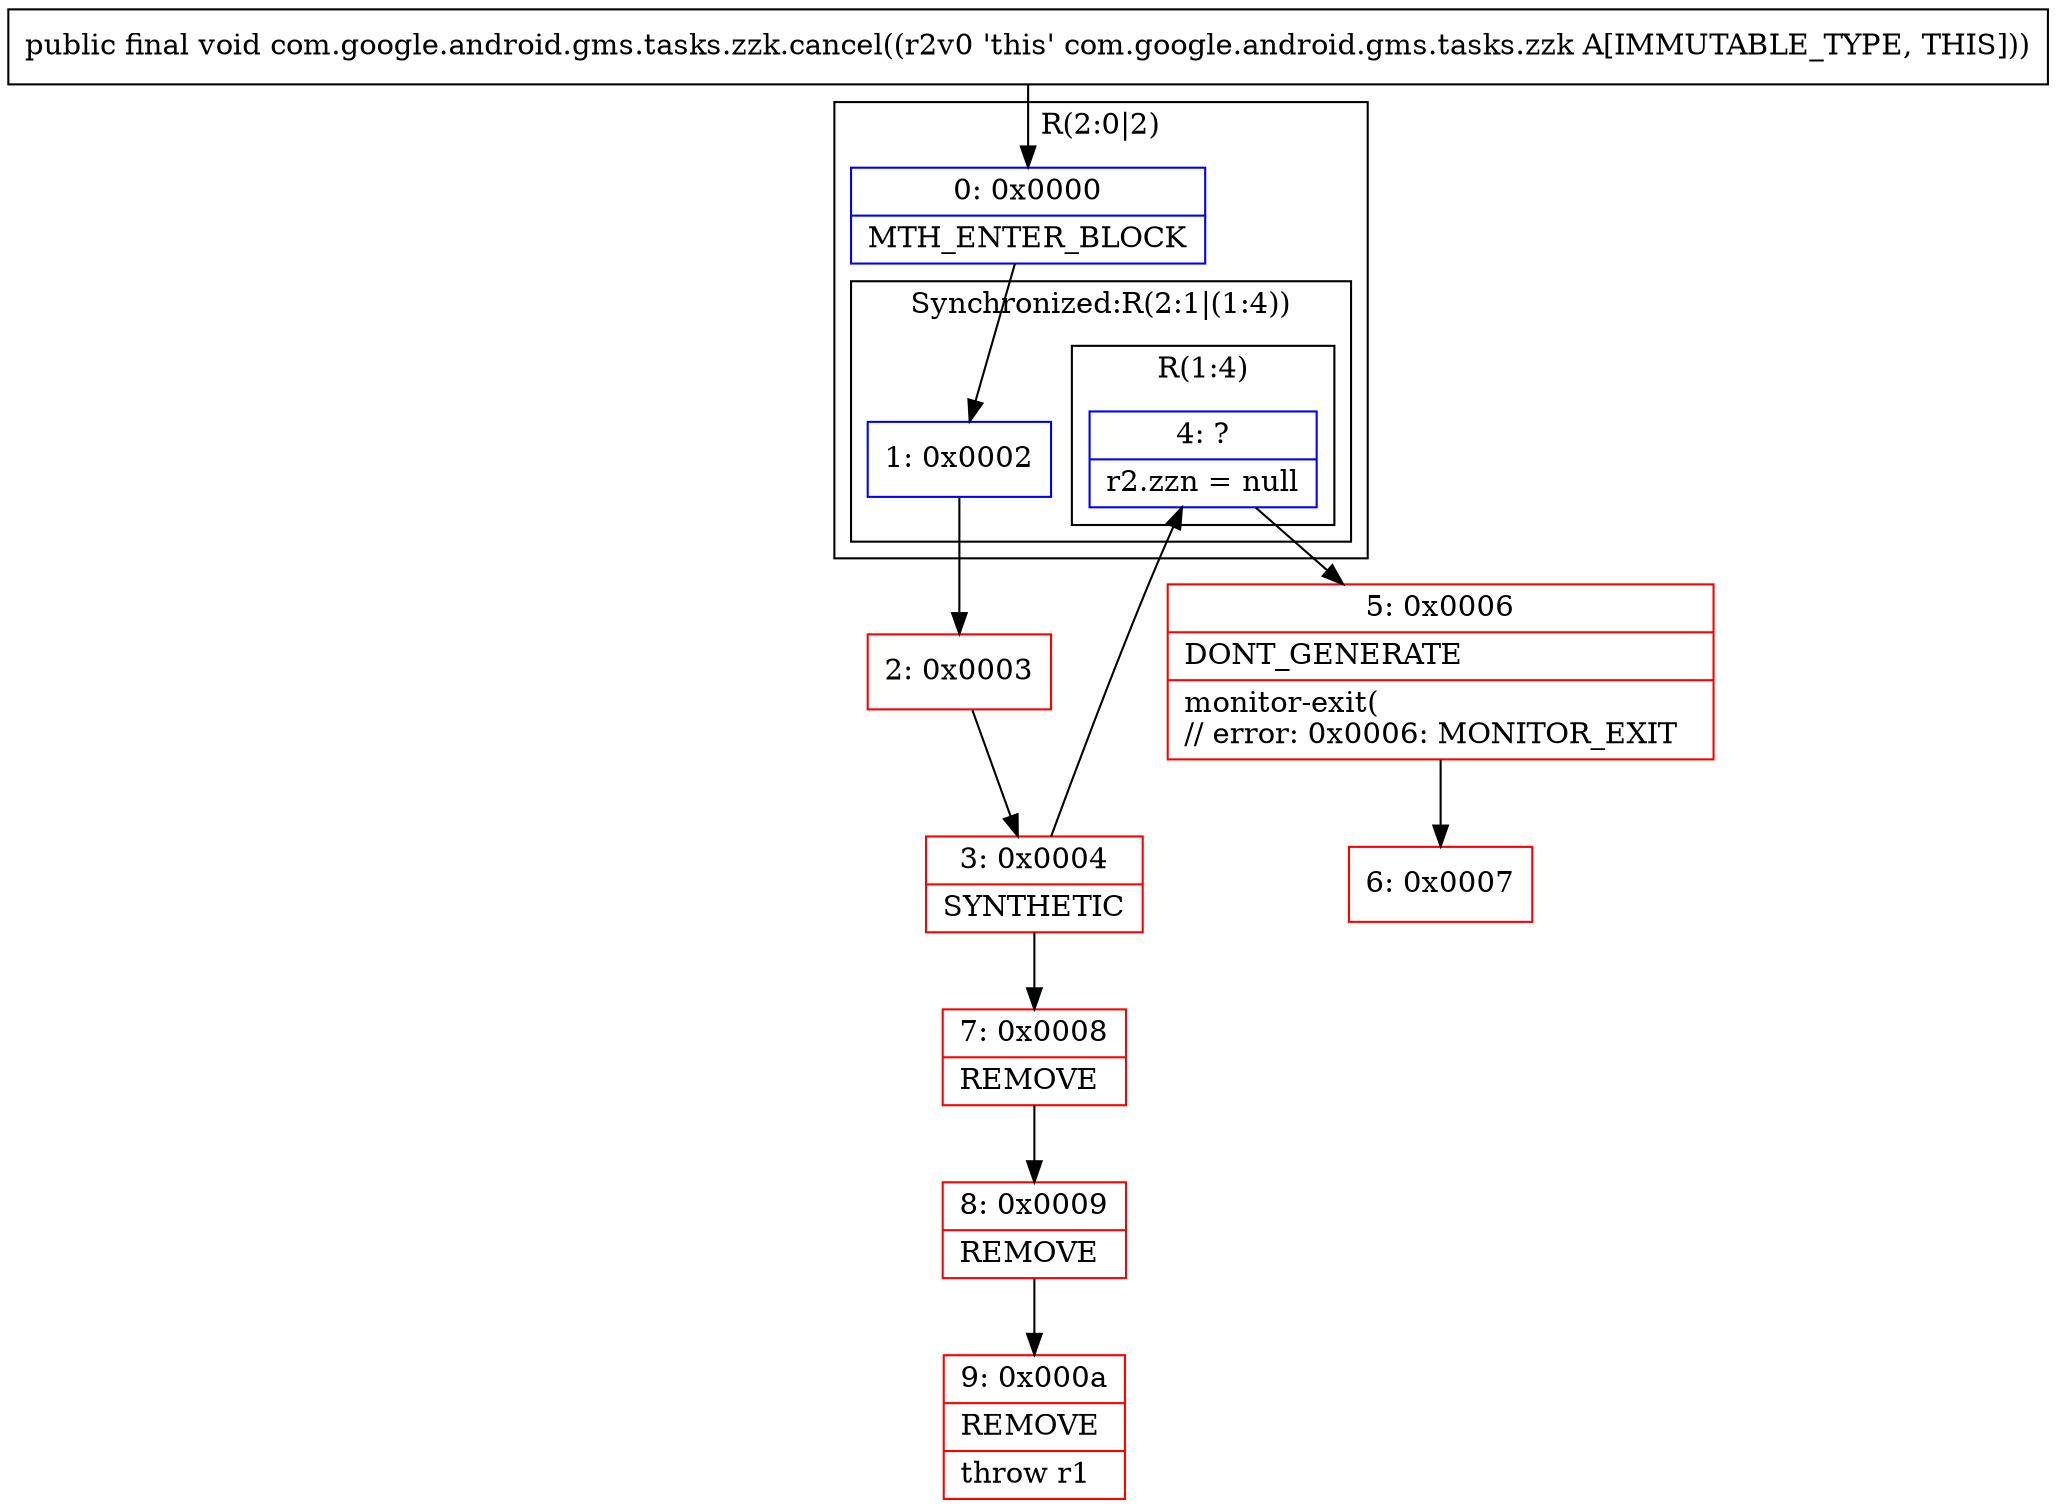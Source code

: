 digraph "CFG forcom.google.android.gms.tasks.zzk.cancel()V" {
subgraph cluster_Region_431253966 {
label = "R(2:0|2)";
node [shape=record,color=blue];
Node_0 [shape=record,label="{0\:\ 0x0000|MTH_ENTER_BLOCK\l}"];
subgraph cluster_SynchronizedRegion_488606429 {
label = "Synchronized:R(2:1|(1:4))";
node [shape=record,color=blue];
Node_1 [shape=record,label="{1\:\ 0x0002}"];
subgraph cluster_Region_1157581112 {
label = "R(1:4)";
node [shape=record,color=blue];
Node_4 [shape=record,label="{4\:\ ?|r2.zzn = null\l}"];
}
}
}
Node_2 [shape=record,color=red,label="{2\:\ 0x0003}"];
Node_3 [shape=record,color=red,label="{3\:\ 0x0004|SYNTHETIC\l}"];
Node_5 [shape=record,color=red,label="{5\:\ 0x0006|DONT_GENERATE\l|monitor\-exit(\l\/\/ error: 0x0006: MONITOR_EXIT  \l}"];
Node_6 [shape=record,color=red,label="{6\:\ 0x0007}"];
Node_7 [shape=record,color=red,label="{7\:\ 0x0008|REMOVE\l}"];
Node_8 [shape=record,color=red,label="{8\:\ 0x0009|REMOVE\l}"];
Node_9 [shape=record,color=red,label="{9\:\ 0x000a|REMOVE\l|throw r1\l}"];
MethodNode[shape=record,label="{public final void com.google.android.gms.tasks.zzk.cancel((r2v0 'this' com.google.android.gms.tasks.zzk A[IMMUTABLE_TYPE, THIS])) }"];
MethodNode -> Node_0;
Node_0 -> Node_1;
Node_1 -> Node_2;
Node_4 -> Node_5;
Node_2 -> Node_3;
Node_3 -> Node_4;
Node_3 -> Node_7;
Node_5 -> Node_6;
Node_7 -> Node_8;
Node_8 -> Node_9;
}

